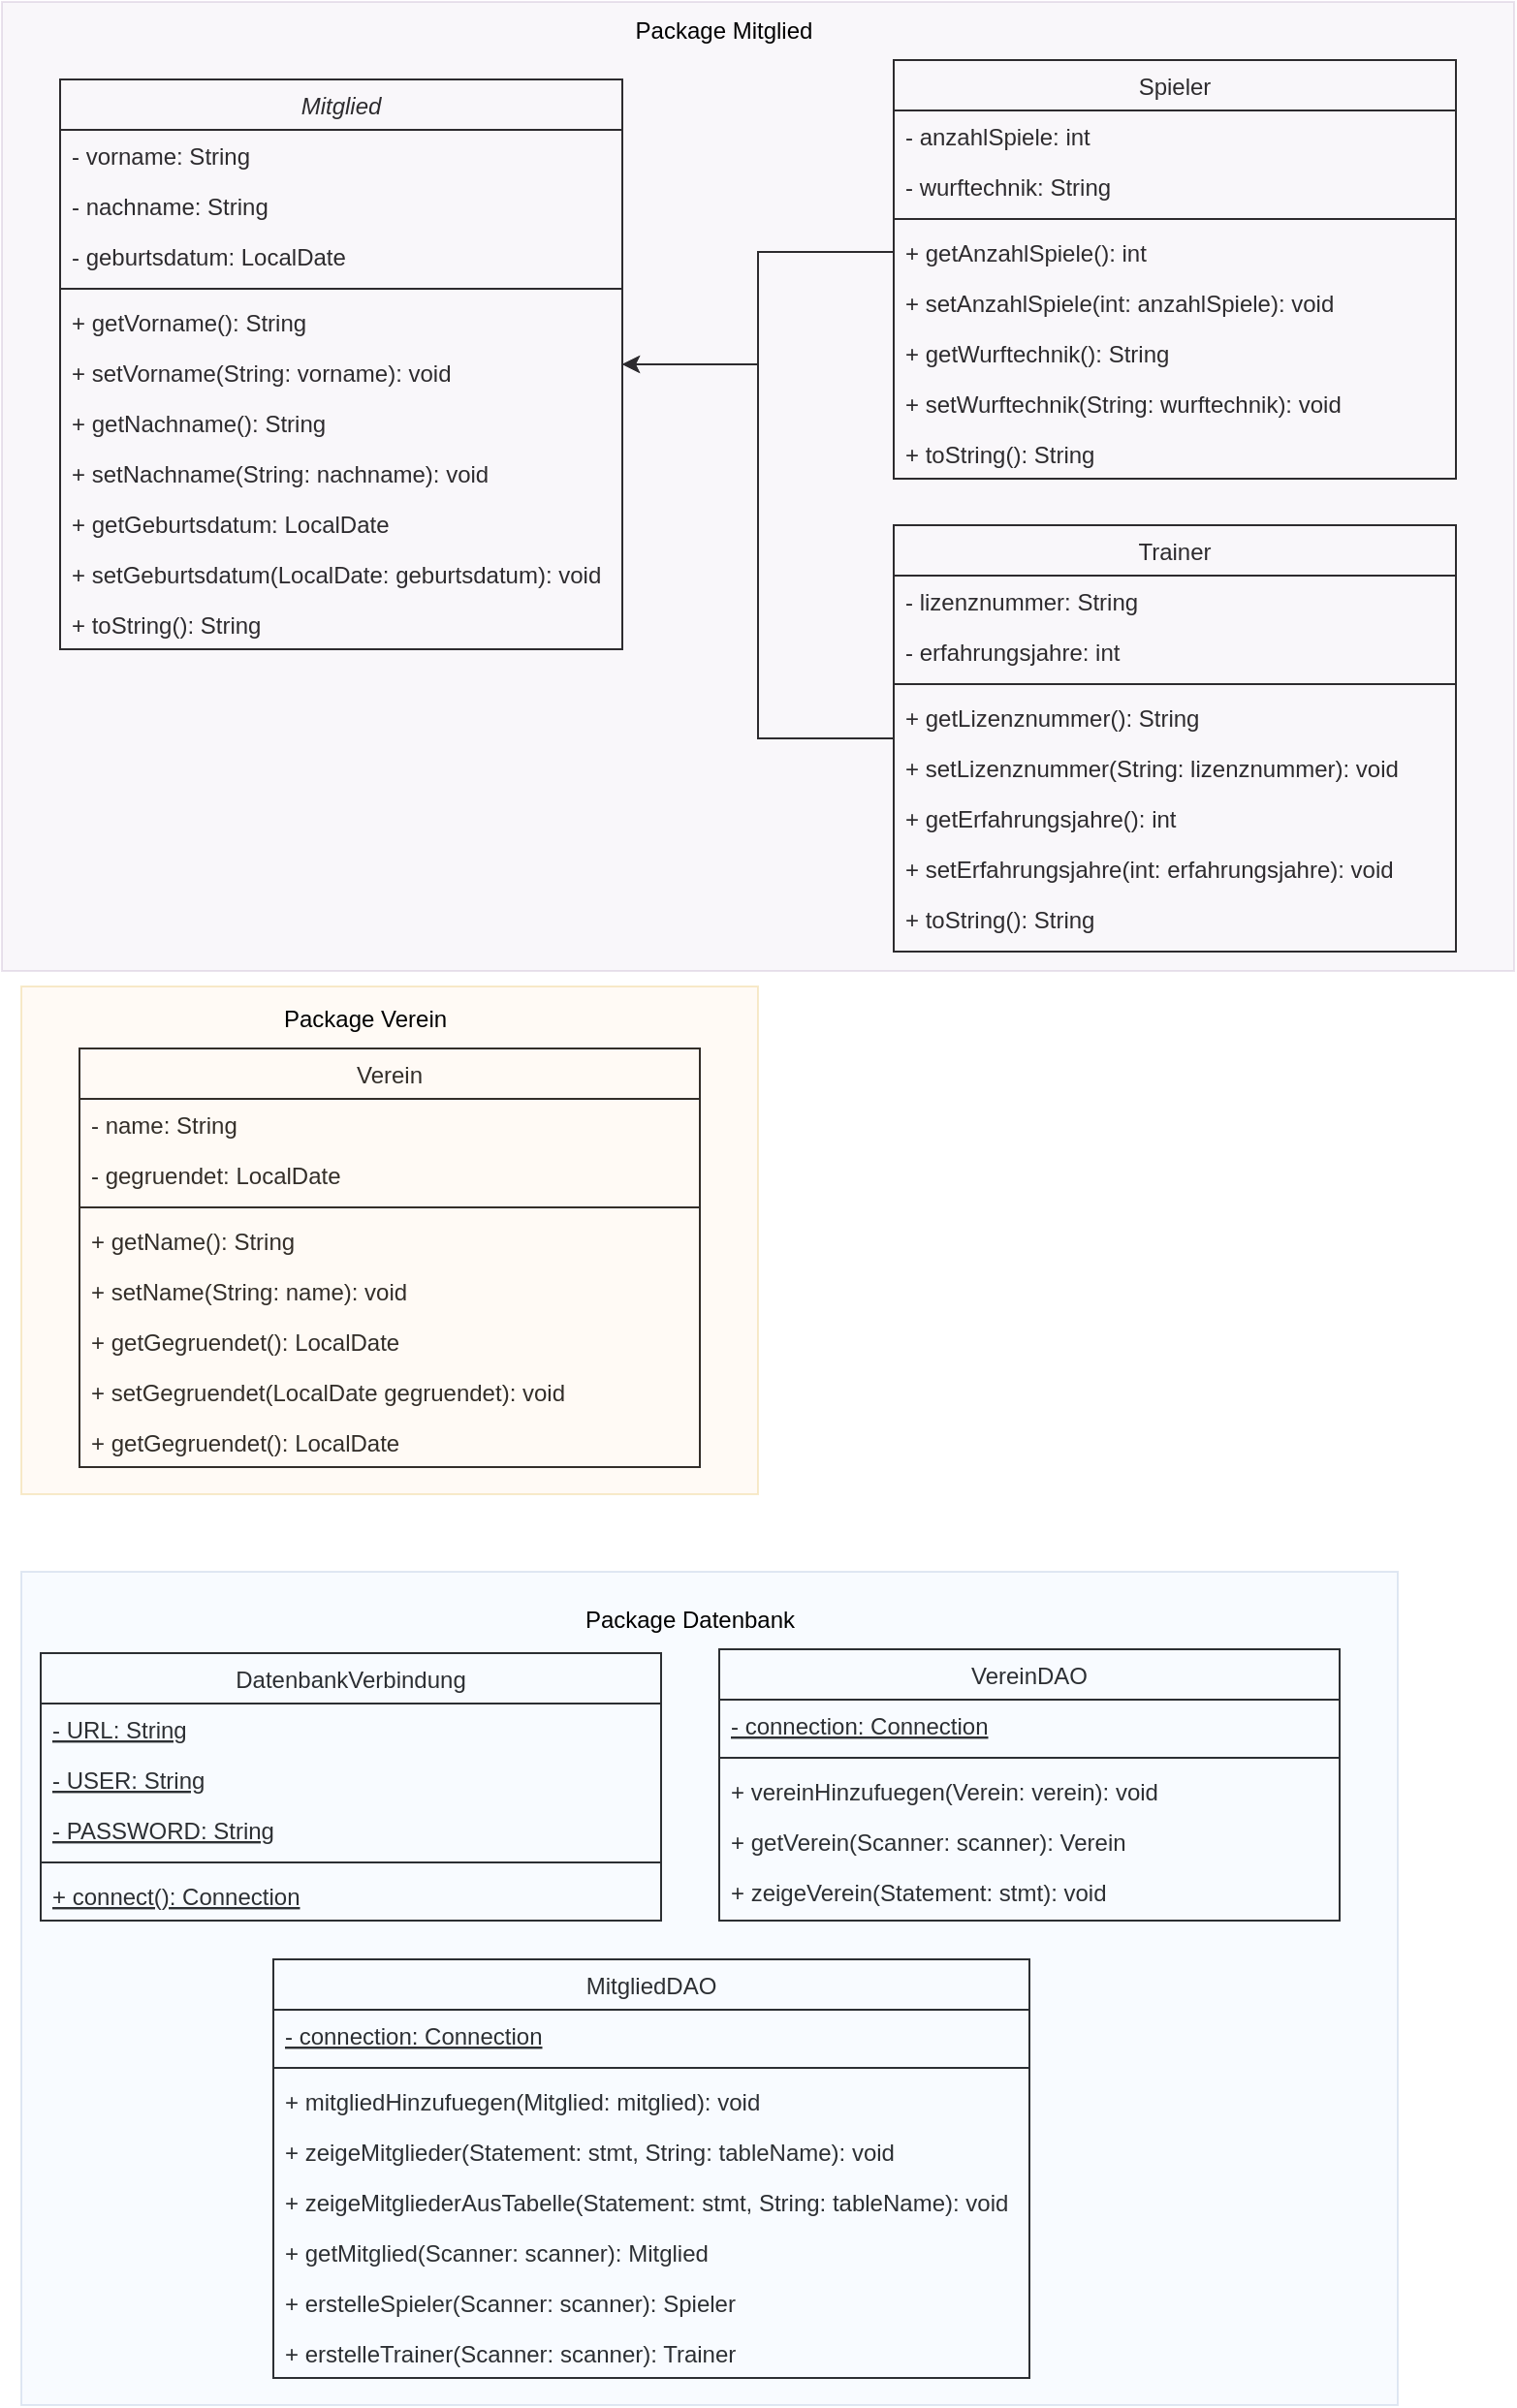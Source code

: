 <mxfile version="19.0.1" type="device"><diagram id="tFGe-mwkb_rq8JhS-fkl" name="Seite-1"><mxGraphModel dx="1034" dy="641" grid="1" gridSize="10" guides="1" tooltips="1" connect="1" arrows="1" fold="1" page="1" pageScale="1" pageWidth="827" pageHeight="1169" math="0" shadow="0"><root><mxCell id="0"/><mxCell id="1" parent="0"/><mxCell id="rgbJN4fxomn8NscW6j_L-6" value="Mitglied" style="swimlane;fontStyle=2;align=center;verticalAlign=top;childLayout=stackLayout;horizontal=1;startSize=26;horizontalStack=0;resizeParent=1;resizeLast=0;collapsible=1;marginBottom=0;rounded=0;shadow=0;strokeWidth=1;" parent="1" vertex="1"><mxGeometry x="50" y="50" width="290" height="294" as="geometry"><mxRectangle x="230" y="140" width="160" height="26" as="alternateBounds"/></mxGeometry></mxCell><mxCell id="rgbJN4fxomn8NscW6j_L-8" value="- vorname: String" style="text;align=left;verticalAlign=top;spacingLeft=4;spacingRight=4;overflow=hidden;rotatable=0;points=[[0,0.5],[1,0.5]];portConstraint=eastwest;rounded=0;shadow=0;html=0;" parent="rgbJN4fxomn8NscW6j_L-6" vertex="1"><mxGeometry y="26" width="290" height="26" as="geometry"/></mxCell><mxCell id="fQbULYn8AW2ZWmnkf_qS-1" value="- nachname: String" style="text;align=left;verticalAlign=top;spacingLeft=4;spacingRight=4;overflow=hidden;rotatable=0;points=[[0,0.5],[1,0.5]];portConstraint=eastwest;rounded=0;shadow=0;html=0;" parent="rgbJN4fxomn8NscW6j_L-6" vertex="1"><mxGeometry y="52" width="290" height="26" as="geometry"/></mxCell><mxCell id="rgbJN4fxomn8NscW6j_L-52" value="- geburtsdatum: LocalDate" style="text;align=left;verticalAlign=top;spacingLeft=4;spacingRight=4;overflow=hidden;rotatable=0;points=[[0,0.5],[1,0.5]];portConstraint=eastwest;rounded=0;shadow=0;html=0;" parent="rgbJN4fxomn8NscW6j_L-6" vertex="1"><mxGeometry y="78" width="290" height="26" as="geometry"/></mxCell><mxCell id="rgbJN4fxomn8NscW6j_L-9" value="" style="line;html=1;strokeWidth=1;align=left;verticalAlign=middle;spacingTop=-1;spacingLeft=3;spacingRight=3;rotatable=0;labelPosition=right;points=[];portConstraint=eastwest;" parent="rgbJN4fxomn8NscW6j_L-6" vertex="1"><mxGeometry y="104" width="290" height="8" as="geometry"/></mxCell><mxCell id="rgbJN4fxomn8NscW6j_L-13" value="+ getVorname(): String" style="text;align=left;verticalAlign=top;spacingLeft=4;spacingRight=4;overflow=hidden;rotatable=0;points=[[0,0.5],[1,0.5]];portConstraint=eastwest;" parent="rgbJN4fxomn8NscW6j_L-6" vertex="1"><mxGeometry y="112" width="290" height="26" as="geometry"/></mxCell><mxCell id="rgbJN4fxomn8NscW6j_L-14" value="+ setVorname(String: vorname): void" style="text;align=left;verticalAlign=top;spacingLeft=4;spacingRight=4;overflow=hidden;rotatable=0;points=[[0,0.5],[1,0.5]];portConstraint=eastwest;" parent="rgbJN4fxomn8NscW6j_L-6" vertex="1"><mxGeometry y="138" width="290" height="26" as="geometry"/></mxCell><mxCell id="rgbJN4fxomn8NscW6j_L-15" value="+ getNachname(): String" style="text;align=left;verticalAlign=top;spacingLeft=4;spacingRight=4;overflow=hidden;rotatable=0;points=[[0,0.5],[1,0.5]];portConstraint=eastwest;" parent="rgbJN4fxomn8NscW6j_L-6" vertex="1"><mxGeometry y="164" width="290" height="26" as="geometry"/></mxCell><mxCell id="rgbJN4fxomn8NscW6j_L-16" value="+ setNachname(String: nachname): void" style="text;align=left;verticalAlign=top;spacingLeft=4;spacingRight=4;overflow=hidden;rotatable=0;points=[[0,0.5],[1,0.5]];portConstraint=eastwest;" parent="rgbJN4fxomn8NscW6j_L-6" vertex="1"><mxGeometry y="190" width="290" height="26" as="geometry"/></mxCell><mxCell id="rgbJN4fxomn8NscW6j_L-54" value="+ getGeburtsdatum: LocalDate" style="text;align=left;verticalAlign=top;spacingLeft=4;spacingRight=4;overflow=hidden;rotatable=0;points=[[0,0.5],[1,0.5]];portConstraint=eastwest;" parent="rgbJN4fxomn8NscW6j_L-6" vertex="1"><mxGeometry y="216" width="290" height="26" as="geometry"/></mxCell><mxCell id="rgbJN4fxomn8NscW6j_L-132" value="+ setGeburtsdatum(LocalDate: geburtsdatum): void" style="text;align=left;verticalAlign=top;spacingLeft=4;spacingRight=4;overflow=hidden;rotatable=0;points=[[0,0.5],[1,0.5]];portConstraint=eastwest;fontStyle=0" parent="rgbJN4fxomn8NscW6j_L-6" vertex="1"><mxGeometry y="242" width="290" height="26" as="geometry"/></mxCell><mxCell id="fQbULYn8AW2ZWmnkf_qS-2" value="+ toString(): String" style="text;align=left;verticalAlign=top;spacingLeft=4;spacingRight=4;overflow=hidden;rotatable=0;points=[[0,0.5],[1,0.5]];portConstraint=eastwest;fontStyle=0" parent="rgbJN4fxomn8NscW6j_L-6" vertex="1"><mxGeometry y="268" width="290" height="26" as="geometry"/></mxCell><mxCell id="rgbJN4fxomn8NscW6j_L-133" value="Spieler" style="swimlane;fontStyle=0;align=center;verticalAlign=top;childLayout=stackLayout;horizontal=1;startSize=26;horizontalStack=0;resizeParent=1;resizeLast=0;collapsible=1;marginBottom=0;rounded=0;shadow=0;strokeWidth=1;" parent="1" vertex="1"><mxGeometry x="480" y="40" width="290" height="216" as="geometry"><mxRectangle x="230" y="140" width="160" height="26" as="alternateBounds"/></mxGeometry></mxCell><mxCell id="fQbULYn8AW2ZWmnkf_qS-3" value="- anzahlSpiele: int" style="text;align=left;verticalAlign=top;spacingLeft=4;spacingRight=4;overflow=hidden;rotatable=0;points=[[0,0.5],[1,0.5]];portConstraint=eastwest;" parent="rgbJN4fxomn8NscW6j_L-133" vertex="1"><mxGeometry y="26" width="290" height="26" as="geometry"/></mxCell><mxCell id="rgbJN4fxomn8NscW6j_L-134" value="- wurftechnik: String" style="text;align=left;verticalAlign=top;spacingLeft=4;spacingRight=4;overflow=hidden;rotatable=0;points=[[0,0.5],[1,0.5]];portConstraint=eastwest;" parent="rgbJN4fxomn8NscW6j_L-133" vertex="1"><mxGeometry y="52" width="290" height="26" as="geometry"/></mxCell><mxCell id="rgbJN4fxomn8NscW6j_L-137" value="" style="line;html=1;strokeWidth=1;align=left;verticalAlign=middle;spacingTop=-1;spacingLeft=3;spacingRight=3;rotatable=0;labelPosition=right;points=[];portConstraint=eastwest;" parent="rgbJN4fxomn8NscW6j_L-133" vertex="1"><mxGeometry y="78" width="290" height="8" as="geometry"/></mxCell><mxCell id="rgbJN4fxomn8NscW6j_L-138" value="+ getAnzahlSpiele(): int" style="text;align=left;verticalAlign=top;spacingLeft=4;spacingRight=4;overflow=hidden;rotatable=0;points=[[0,0.5],[1,0.5]];portConstraint=eastwest;" parent="rgbJN4fxomn8NscW6j_L-133" vertex="1"><mxGeometry y="86" width="290" height="26" as="geometry"/></mxCell><mxCell id="rgbJN4fxomn8NscW6j_L-139" value="+ setAnzahlSpiele(int: anzahlSpiele): void" style="text;align=left;verticalAlign=top;spacingLeft=4;spacingRight=4;overflow=hidden;rotatable=0;points=[[0,0.5],[1,0.5]];portConstraint=eastwest;" parent="rgbJN4fxomn8NscW6j_L-133" vertex="1"><mxGeometry y="112" width="290" height="26" as="geometry"/></mxCell><mxCell id="fQbULYn8AW2ZWmnkf_qS-4" value="+ getWurftechnik(): String" style="text;align=left;verticalAlign=top;spacingLeft=4;spacingRight=4;overflow=hidden;rotatable=0;points=[[0,0.5],[1,0.5]];portConstraint=eastwest;" parent="rgbJN4fxomn8NscW6j_L-133" vertex="1"><mxGeometry y="138" width="290" height="26" as="geometry"/></mxCell><mxCell id="fQbULYn8AW2ZWmnkf_qS-5" value="+ setWurftechnik(String: wurftechnik): void" style="text;align=left;verticalAlign=top;spacingLeft=4;spacingRight=4;overflow=hidden;rotatable=0;points=[[0,0.5],[1,0.5]];portConstraint=eastwest;" parent="rgbJN4fxomn8NscW6j_L-133" vertex="1"><mxGeometry y="164" width="290" height="26" as="geometry"/></mxCell><mxCell id="fQbULYn8AW2ZWmnkf_qS-6" value="+ toString(): String" style="text;align=left;verticalAlign=top;spacingLeft=4;spacingRight=4;overflow=hidden;rotatable=0;points=[[0,0.5],[1,0.5]];portConstraint=eastwest;" parent="rgbJN4fxomn8NscW6j_L-133" vertex="1"><mxGeometry y="190" width="290" height="26" as="geometry"/></mxCell><mxCell id="rgbJN4fxomn8NscW6j_L-168" style="edgeStyle=orthogonalEdgeStyle;rounded=0;orthogonalLoop=1;jettySize=auto;html=1;" parent="1" source="rgbJN4fxomn8NscW6j_L-147" target="rgbJN4fxomn8NscW6j_L-6" edge="1"><mxGeometry relative="1" as="geometry"/></mxCell><mxCell id="rgbJN4fxomn8NscW6j_L-147" value="Trainer" style="swimlane;fontStyle=0;align=center;verticalAlign=top;childLayout=stackLayout;horizontal=1;startSize=26;horizontalStack=0;resizeParent=1;resizeLast=0;collapsible=1;marginBottom=0;rounded=0;shadow=0;strokeWidth=1;" parent="1" vertex="1"><mxGeometry x="480" y="280" width="290" height="220" as="geometry"><mxRectangle x="230" y="140" width="160" height="26" as="alternateBounds"/></mxGeometry></mxCell><mxCell id="rgbJN4fxomn8NscW6j_L-148" value="- lizenznummer: String" style="text;align=left;verticalAlign=top;spacingLeft=4;spacingRight=4;overflow=hidden;rotatable=0;points=[[0,0.5],[1,0.5]];portConstraint=eastwest;" parent="rgbJN4fxomn8NscW6j_L-147" vertex="1"><mxGeometry y="26" width="290" height="26" as="geometry"/></mxCell><mxCell id="rgbJN4fxomn8NscW6j_L-150" value="- erfahrungsjahre: int" style="text;align=left;verticalAlign=top;spacingLeft=4;spacingRight=4;overflow=hidden;rotatable=0;points=[[0,0.5],[1,0.5]];portConstraint=eastwest;" parent="rgbJN4fxomn8NscW6j_L-147" vertex="1"><mxGeometry y="52" width="290" height="26" as="geometry"/></mxCell><mxCell id="rgbJN4fxomn8NscW6j_L-149" value="" style="line;html=1;strokeWidth=1;align=left;verticalAlign=middle;spacingTop=-1;spacingLeft=3;spacingRight=3;rotatable=0;labelPosition=right;points=[];portConstraint=eastwest;" parent="rgbJN4fxomn8NscW6j_L-147" vertex="1"><mxGeometry y="78" width="290" height="8" as="geometry"/></mxCell><mxCell id="rgbJN4fxomn8NscW6j_L-151" value="+ getLizenznummer(): String" style="text;align=left;verticalAlign=top;spacingLeft=4;spacingRight=4;overflow=hidden;rotatable=0;points=[[0,0.5],[1,0.5]];portConstraint=eastwest;" parent="rgbJN4fxomn8NscW6j_L-147" vertex="1"><mxGeometry y="86" width="290" height="26" as="geometry"/></mxCell><mxCell id="fQbULYn8AW2ZWmnkf_qS-7" value="+ setLizenznummer(String: lizenznummer): void" style="text;align=left;verticalAlign=top;spacingLeft=4;spacingRight=4;overflow=hidden;rotatable=0;points=[[0,0.5],[1,0.5]];portConstraint=eastwest;" parent="rgbJN4fxomn8NscW6j_L-147" vertex="1"><mxGeometry y="112" width="290" height="26" as="geometry"/></mxCell><mxCell id="fQbULYn8AW2ZWmnkf_qS-8" value="+ getErfahrungsjahre(): int" style="text;align=left;verticalAlign=top;spacingLeft=4;spacingRight=4;overflow=hidden;rotatable=0;points=[[0,0.5],[1,0.5]];portConstraint=eastwest;" parent="rgbJN4fxomn8NscW6j_L-147" vertex="1"><mxGeometry y="138" width="290" height="26" as="geometry"/></mxCell><mxCell id="fQbULYn8AW2ZWmnkf_qS-9" value="+ setErfahrungsjahre(int: erfahrungsjahre): void" style="text;align=left;verticalAlign=top;spacingLeft=4;spacingRight=4;overflow=hidden;rotatable=0;points=[[0,0.5],[1,0.5]];portConstraint=eastwest;" parent="rgbJN4fxomn8NscW6j_L-147" vertex="1"><mxGeometry y="164" width="290" height="26" as="geometry"/></mxCell><mxCell id="fQbULYn8AW2ZWmnkf_qS-10" value="+ toString(): String" style="text;align=left;verticalAlign=top;spacingLeft=4;spacingRight=4;overflow=hidden;rotatable=0;points=[[0,0.5],[1,0.5]];portConstraint=eastwest;" parent="rgbJN4fxomn8NscW6j_L-147" vertex="1"><mxGeometry y="190" width="290" height="26" as="geometry"/></mxCell><mxCell id="rgbJN4fxomn8NscW6j_L-153" value="VereinDAO" style="swimlane;fontStyle=0;align=center;verticalAlign=top;childLayout=stackLayout;horizontal=1;startSize=26;horizontalStack=0;resizeParent=1;resizeLast=0;collapsible=1;marginBottom=0;rounded=0;shadow=0;strokeWidth=1;" parent="1" vertex="1"><mxGeometry x="390" y="860" width="320" height="140" as="geometry"><mxRectangle x="230" y="140" width="160" height="26" as="alternateBounds"/></mxGeometry></mxCell><mxCell id="rgbJN4fxomn8NscW6j_L-196" value="- connection: Connection" style="text;align=left;verticalAlign=top;spacingLeft=4;spacingRight=4;overflow=hidden;rotatable=0;points=[[0,0.5],[1,0.5]];portConstraint=eastwest;fontStyle=4" parent="rgbJN4fxomn8NscW6j_L-153" vertex="1"><mxGeometry y="26" width="320" height="26" as="geometry"/></mxCell><mxCell id="rgbJN4fxomn8NscW6j_L-157" value="" style="line;html=1;strokeWidth=1;align=left;verticalAlign=middle;spacingTop=-1;spacingLeft=3;spacingRight=3;rotatable=0;labelPosition=right;points=[];portConstraint=eastwest;" parent="rgbJN4fxomn8NscW6j_L-153" vertex="1"><mxGeometry y="52" width="320" height="8" as="geometry"/></mxCell><mxCell id="rgbJN4fxomn8NscW6j_L-158" value="+ vereinHinzufuegen(Verein: verein): void" style="text;align=left;verticalAlign=top;spacingLeft=4;spacingRight=4;overflow=hidden;rotatable=0;points=[[0,0.5],[1,0.5]];portConstraint=eastwest;" parent="rgbJN4fxomn8NscW6j_L-153" vertex="1"><mxGeometry y="60" width="320" height="26" as="geometry"/></mxCell><mxCell id="rgbJN4fxomn8NscW6j_L-159" value="+ getVerein(Scanner: scanner): Verein" style="text;align=left;verticalAlign=top;spacingLeft=4;spacingRight=4;overflow=hidden;rotatable=0;points=[[0,0.5],[1,0.5]];portConstraint=eastwest;" parent="rgbJN4fxomn8NscW6j_L-153" vertex="1"><mxGeometry y="86" width="320" height="26" as="geometry"/></mxCell><mxCell id="rgbJN4fxomn8NscW6j_L-162" value="+ zeigeVerein(Statement: stmt): void" style="text;align=left;verticalAlign=top;spacingLeft=4;spacingRight=4;overflow=hidden;rotatable=0;points=[[0,0.5],[1,0.5]];portConstraint=eastwest;" parent="rgbJN4fxomn8NscW6j_L-153" vertex="1"><mxGeometry y="112" width="320" height="26" as="geometry"/></mxCell><mxCell id="rgbJN4fxomn8NscW6j_L-167" style="edgeStyle=orthogonalEdgeStyle;rounded=0;orthogonalLoop=1;jettySize=auto;html=1;" parent="1" source="rgbJN4fxomn8NscW6j_L-138" target="rgbJN4fxomn8NscW6j_L-6" edge="1"><mxGeometry relative="1" as="geometry"/></mxCell><mxCell id="rgbJN4fxomn8NscW6j_L-169" value="DatenbankVerbindung" style="swimlane;fontStyle=0;align=center;verticalAlign=top;childLayout=stackLayout;horizontal=1;startSize=26;horizontalStack=0;resizeParent=1;resizeLast=0;collapsible=1;marginBottom=0;rounded=0;shadow=0;strokeWidth=1;" parent="1" vertex="1"><mxGeometry x="40" y="862" width="320" height="138" as="geometry"><mxRectangle x="230" y="140" width="160" height="26" as="alternateBounds"/></mxGeometry></mxCell><mxCell id="rgbJN4fxomn8NscW6j_L-170" value="- URL: String" style="text;align=left;verticalAlign=top;spacingLeft=4;spacingRight=4;overflow=hidden;rotatable=0;points=[[0,0.5],[1,0.5]];portConstraint=eastwest;fontStyle=4" parent="rgbJN4fxomn8NscW6j_L-169" vertex="1"><mxGeometry y="26" width="320" height="26" as="geometry"/></mxCell><mxCell id="rgbJN4fxomn8NscW6j_L-172" value="- USER: String" style="text;align=left;verticalAlign=top;spacingLeft=4;spacingRight=4;overflow=hidden;rotatable=0;points=[[0,0.5],[1,0.5]];portConstraint=eastwest;fontStyle=4" parent="rgbJN4fxomn8NscW6j_L-169" vertex="1"><mxGeometry y="52" width="320" height="26" as="geometry"/></mxCell><mxCell id="rgbJN4fxomn8NscW6j_L-173" value="- PASSWORD: String" style="text;align=left;verticalAlign=top;spacingLeft=4;spacingRight=4;overflow=hidden;rotatable=0;points=[[0,0.5],[1,0.5]];portConstraint=eastwest;fontStyle=4" parent="rgbJN4fxomn8NscW6j_L-169" vertex="1"><mxGeometry y="78" width="320" height="26" as="geometry"/></mxCell><mxCell id="rgbJN4fxomn8NscW6j_L-171" value="" style="line;html=1;strokeWidth=1;align=left;verticalAlign=middle;spacingTop=-1;spacingLeft=3;spacingRight=3;rotatable=0;labelPosition=right;points=[];portConstraint=eastwest;" parent="rgbJN4fxomn8NscW6j_L-169" vertex="1"><mxGeometry y="104" width="320" height="8" as="geometry"/></mxCell><mxCell id="rgbJN4fxomn8NscW6j_L-174" value="+ connect(): Connection" style="text;align=left;verticalAlign=top;spacingLeft=4;spacingRight=4;overflow=hidden;rotatable=0;points=[[0,0.5],[1,0.5]];portConstraint=eastwest;fontStyle=4" parent="rgbJN4fxomn8NscW6j_L-169" vertex="1"><mxGeometry y="112" width="320" height="26" as="geometry"/></mxCell><mxCell id="QAzX2IJQ576NX7TfJ0WL-1" value="Verein" style="swimlane;fontStyle=0;align=center;verticalAlign=top;childLayout=stackLayout;horizontal=1;startSize=26;horizontalStack=0;resizeParent=1;resizeLast=0;collapsible=1;marginBottom=0;rounded=0;shadow=0;strokeWidth=1;" vertex="1" parent="1"><mxGeometry x="60" y="550" width="320" height="216" as="geometry"><mxRectangle x="230" y="140" width="160" height="26" as="alternateBounds"/></mxGeometry></mxCell><mxCell id="QAzX2IJQ576NX7TfJ0WL-2" value="- name: String" style="text;align=left;verticalAlign=top;spacingLeft=4;spacingRight=4;overflow=hidden;rotatable=0;points=[[0,0.5],[1,0.5]];portConstraint=eastwest;" vertex="1" parent="QAzX2IJQ576NX7TfJ0WL-1"><mxGeometry y="26" width="320" height="26" as="geometry"/></mxCell><mxCell id="QAzX2IJQ576NX7TfJ0WL-3" value="- gegruendet: LocalDate" style="text;align=left;verticalAlign=top;spacingLeft=4;spacingRight=4;overflow=hidden;rotatable=0;points=[[0,0.5],[1,0.5]];portConstraint=eastwest;" vertex="1" parent="QAzX2IJQ576NX7TfJ0WL-1"><mxGeometry y="52" width="320" height="26" as="geometry"/></mxCell><mxCell id="QAzX2IJQ576NX7TfJ0WL-4" value="" style="line;html=1;strokeWidth=1;align=left;verticalAlign=middle;spacingTop=-1;spacingLeft=3;spacingRight=3;rotatable=0;labelPosition=right;points=[];portConstraint=eastwest;" vertex="1" parent="QAzX2IJQ576NX7TfJ0WL-1"><mxGeometry y="78" width="320" height="8" as="geometry"/></mxCell><mxCell id="QAzX2IJQ576NX7TfJ0WL-5" value="+ getName(): String" style="text;align=left;verticalAlign=top;spacingLeft=4;spacingRight=4;overflow=hidden;rotatable=0;points=[[0,0.5],[1,0.5]];portConstraint=eastwest;" vertex="1" parent="QAzX2IJQ576NX7TfJ0WL-1"><mxGeometry y="86" width="320" height="26" as="geometry"/></mxCell><mxCell id="QAzX2IJQ576NX7TfJ0WL-6" value="+ setName(String: name): void" style="text;align=left;verticalAlign=top;spacingLeft=4;spacingRight=4;overflow=hidden;rotatable=0;points=[[0,0.5],[1,0.5]];portConstraint=eastwest;" vertex="1" parent="QAzX2IJQ576NX7TfJ0WL-1"><mxGeometry y="112" width="320" height="26" as="geometry"/></mxCell><mxCell id="QAzX2IJQ576NX7TfJ0WL-7" value="+ getGegruendet(): LocalDate" style="text;align=left;verticalAlign=top;spacingLeft=4;spacingRight=4;overflow=hidden;rotatable=0;points=[[0,0.5],[1,0.5]];portConstraint=eastwest;" vertex="1" parent="QAzX2IJQ576NX7TfJ0WL-1"><mxGeometry y="138" width="320" height="26" as="geometry"/></mxCell><mxCell id="QAzX2IJQ576NX7TfJ0WL-8" value="+ setGegruendet(LocalDate gegruendet): void" style="text;align=left;verticalAlign=top;spacingLeft=4;spacingRight=4;overflow=hidden;rotatable=0;points=[[0,0.5],[1,0.5]];portConstraint=eastwest;" vertex="1" parent="QAzX2IJQ576NX7TfJ0WL-1"><mxGeometry y="164" width="320" height="26" as="geometry"/></mxCell><mxCell id="QAzX2IJQ576NX7TfJ0WL-9" value="+ getGegruendet(): LocalDate" style="text;align=left;verticalAlign=top;spacingLeft=4;spacingRight=4;overflow=hidden;rotatable=0;points=[[0,0.5],[1,0.5]];portConstraint=eastwest;" vertex="1" parent="QAzX2IJQ576NX7TfJ0WL-1"><mxGeometry y="190" width="320" height="26" as="geometry"/></mxCell><mxCell id="QAzX2IJQ576NX7TfJ0WL-10" value="MitgliedDAO" style="swimlane;fontStyle=0;align=center;verticalAlign=top;childLayout=stackLayout;horizontal=1;startSize=26;horizontalStack=0;resizeParent=1;resizeLast=0;collapsible=1;marginBottom=0;rounded=0;shadow=0;strokeWidth=1;" vertex="1" parent="1"><mxGeometry x="160" y="1020" width="390" height="216" as="geometry"><mxRectangle x="230" y="140" width="160" height="26" as="alternateBounds"/></mxGeometry></mxCell><mxCell id="QAzX2IJQ576NX7TfJ0WL-11" value="- connection: Connection" style="text;align=left;verticalAlign=top;spacingLeft=4;spacingRight=4;overflow=hidden;rotatable=0;points=[[0,0.5],[1,0.5]];portConstraint=eastwest;fontStyle=4" vertex="1" parent="QAzX2IJQ576NX7TfJ0WL-10"><mxGeometry y="26" width="390" height="26" as="geometry"/></mxCell><mxCell id="QAzX2IJQ576NX7TfJ0WL-12" value="" style="line;html=1;strokeWidth=1;align=left;verticalAlign=middle;spacingTop=-1;spacingLeft=3;spacingRight=3;rotatable=0;labelPosition=right;points=[];portConstraint=eastwest;" vertex="1" parent="QAzX2IJQ576NX7TfJ0WL-10"><mxGeometry y="52" width="390" height="8" as="geometry"/></mxCell><mxCell id="QAzX2IJQ576NX7TfJ0WL-13" value="+ mitgliedHinzufuegen(Mitglied: mitglied): void" style="text;align=left;verticalAlign=top;spacingLeft=4;spacingRight=4;overflow=hidden;rotatable=0;points=[[0,0.5],[1,0.5]];portConstraint=eastwest;" vertex="1" parent="QAzX2IJQ576NX7TfJ0WL-10"><mxGeometry y="60" width="390" height="26" as="geometry"/></mxCell><mxCell id="QAzX2IJQ576NX7TfJ0WL-14" value="+ zeigeMitglieder(Statement: stmt, String: tableName): void" style="text;align=left;verticalAlign=top;spacingLeft=4;spacingRight=4;overflow=hidden;rotatable=0;points=[[0,0.5],[1,0.5]];portConstraint=eastwest;" vertex="1" parent="QAzX2IJQ576NX7TfJ0WL-10"><mxGeometry y="86" width="390" height="26" as="geometry"/></mxCell><mxCell id="QAzX2IJQ576NX7TfJ0WL-15" value="+ zeigeMitgliederAusTabelle(Statement: stmt, String: tableName): void" style="text;align=left;verticalAlign=top;spacingLeft=4;spacingRight=4;overflow=hidden;rotatable=0;points=[[0,0.5],[1,0.5]];portConstraint=eastwest;" vertex="1" parent="QAzX2IJQ576NX7TfJ0WL-10"><mxGeometry y="112" width="390" height="26" as="geometry"/></mxCell><mxCell id="QAzX2IJQ576NX7TfJ0WL-16" value="+ getMitglied(Scanner: scanner): Mitglied" style="text;align=left;verticalAlign=top;spacingLeft=4;spacingRight=4;overflow=hidden;rotatable=0;points=[[0,0.5],[1,0.5]];portConstraint=eastwest;" vertex="1" parent="QAzX2IJQ576NX7TfJ0WL-10"><mxGeometry y="138" width="390" height="26" as="geometry"/></mxCell><mxCell id="QAzX2IJQ576NX7TfJ0WL-17" value="+ erstelleSpieler(Scanner: scanner): Spieler" style="text;align=left;verticalAlign=top;spacingLeft=4;spacingRight=4;overflow=hidden;rotatable=0;points=[[0,0.5],[1,0.5]];portConstraint=eastwest;" vertex="1" parent="QAzX2IJQ576NX7TfJ0WL-10"><mxGeometry y="164" width="390" height="26" as="geometry"/></mxCell><mxCell id="QAzX2IJQ576NX7TfJ0WL-18" value="+ erstelleTrainer(Scanner: scanner): Trainer" style="text;align=left;verticalAlign=top;spacingLeft=4;spacingRight=4;overflow=hidden;rotatable=0;points=[[0,0.5],[1,0.5]];portConstraint=eastwest;" vertex="1" parent="QAzX2IJQ576NX7TfJ0WL-10"><mxGeometry y="190" width="390" height="26" as="geometry"/></mxCell><mxCell id="QAzX2IJQ576NX7TfJ0WL-19" value="" style="rounded=0;whiteSpace=wrap;html=1;fillColor=#ffe6cc;strokeColor=#d79b00;opacity=20;" vertex="1" parent="1"><mxGeometry x="30" y="518" width="380" height="262" as="geometry"/></mxCell><mxCell id="QAzX2IJQ576NX7TfJ0WL-20" value="Package Verein" style="text;html=1;strokeColor=none;fillColor=none;align=center;verticalAlign=middle;whiteSpace=wrap;rounded=0;opacity=20;" vertex="1" parent="1"><mxGeometry x="135" y="520" width="145" height="30" as="geometry"/></mxCell><mxCell id="QAzX2IJQ576NX7TfJ0WL-21" value="" style="rounded=0;whiteSpace=wrap;html=1;fillColor=#dae8fc;opacity=20;strokeColor=#6c8ebf;" vertex="1" parent="1"><mxGeometry x="30" y="820" width="710" height="430" as="geometry"/></mxCell><mxCell id="QAzX2IJQ576NX7TfJ0WL-22" value="Package Datenbank" style="text;html=1;strokeColor=none;fillColor=none;align=center;verticalAlign=middle;whiteSpace=wrap;rounded=0;opacity=20;" vertex="1" parent="1"><mxGeometry x="290" y="830" width="170" height="30" as="geometry"/></mxCell><mxCell id="QAzX2IJQ576NX7TfJ0WL-23" value="" style="rounded=0;whiteSpace=wrap;html=1;fillColor=#e1d5e7;opacity=20;strokeColor=#9673a6;" vertex="1" parent="1"><mxGeometry x="20" y="10" width="780" height="500" as="geometry"/></mxCell><mxCell id="QAzX2IJQ576NX7TfJ0WL-24" value="Package Mitglied" style="text;html=1;strokeColor=none;fillColor=none;align=center;verticalAlign=middle;whiteSpace=wrap;rounded=0;opacity=20;" vertex="1" parent="1"><mxGeometry x="325" y="10" width="135" height="30" as="geometry"/></mxCell></root></mxGraphModel></diagram></mxfile>